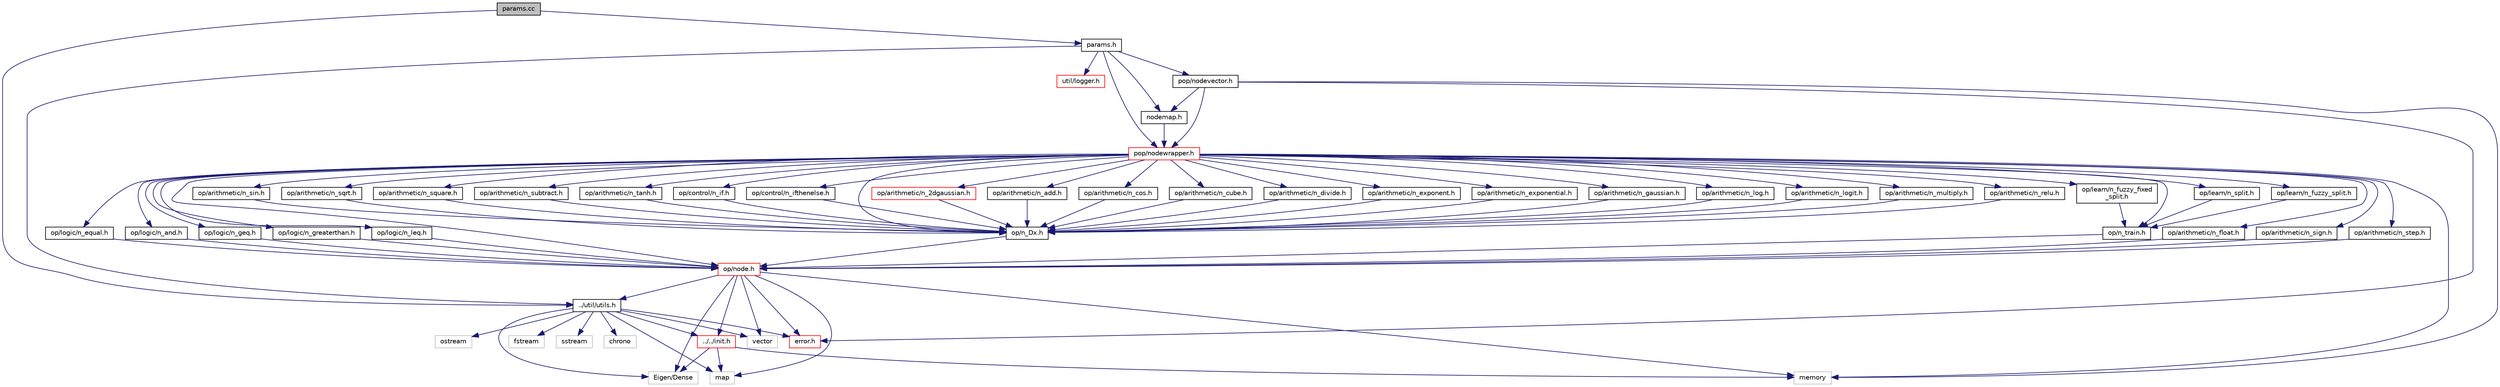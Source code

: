 digraph "params.cc"
{
 // LATEX_PDF_SIZE
  edge [fontname="Helvetica",fontsize="10",labelfontname="Helvetica",labelfontsize="10"];
  node [fontname="Helvetica",fontsize="10",shape=record];
  Node1 [label="params.cc",height=0.2,width=0.4,color="black", fillcolor="grey75", style="filled", fontcolor="black",tooltip=" "];
  Node1 -> Node2 [color="midnightblue",fontsize="10",style="solid",fontname="Helvetica"];
  Node2 [label="params.h",height=0.2,width=0.4,color="black", fillcolor="white", style="filled",URL="$da/d33/params_8h.html",tooltip=" "];
  Node2 -> Node3 [color="midnightblue",fontsize="10",style="solid",fontname="Helvetica"];
  Node3 [label="pop/nodewrapper.h",height=0.2,width=0.4,color="red", fillcolor="white", style="filled",URL="$d1/dc6/nodewrapper_8h.html",tooltip=" "];
  Node3 -> Node4 [color="midnightblue",fontsize="10",style="solid",fontname="Helvetica"];
  Node4 [label="memory",height=0.2,width=0.4,color="grey75", fillcolor="white", style="filled",tooltip=" "];
  Node3 -> Node5 [color="midnightblue",fontsize="10",style="solid",fontname="Helvetica"];
  Node5 [label="op/node.h",height=0.2,width=0.4,color="red", fillcolor="white", style="filled",URL="$d1/d77/node_8h.html",tooltip=" "];
  Node5 -> Node6 [color="midnightblue",fontsize="10",style="solid",fontname="Helvetica"];
  Node6 [label="map",height=0.2,width=0.4,color="grey75", fillcolor="white", style="filled",tooltip=" "];
  Node5 -> Node4 [color="midnightblue",fontsize="10",style="solid",fontname="Helvetica"];
  Node5 -> Node7 [color="midnightblue",fontsize="10",style="solid",fontname="Helvetica"];
  Node7 [label="vector",height=0.2,width=0.4,color="grey75", fillcolor="white", style="filled",tooltip=" "];
  Node5 -> Node9 [color="midnightblue",fontsize="10",style="solid",fontname="Helvetica"];
  Node9 [label="Eigen/Dense",height=0.2,width=0.4,color="grey75", fillcolor="white", style="filled",tooltip=" "];
  Node5 -> Node10 [color="midnightblue",fontsize="10",style="solid",fontname="Helvetica"];
  Node10 [label="../../init.h",height=0.2,width=0.4,color="red", fillcolor="white", style="filled",URL="$d8/dc0/init_8h.html",tooltip=" "];
  Node10 -> Node9 [color="midnightblue",fontsize="10",style="solid",fontname="Helvetica"];
  Node10 -> Node4 [color="midnightblue",fontsize="10",style="solid",fontname="Helvetica"];
  Node10 -> Node6 [color="midnightblue",fontsize="10",style="solid",fontname="Helvetica"];
  Node5 -> Node47 [color="midnightblue",fontsize="10",style="solid",fontname="Helvetica"];
  Node47 [label="error.h",height=0.2,width=0.4,color="red", fillcolor="white", style="filled",URL="$da/d41/error_8h.html",tooltip=" "];
  Node5 -> Node43 [color="midnightblue",fontsize="10",style="solid",fontname="Helvetica"];
  Node43 [label="../util/utils.h",height=0.2,width=0.4,color="black", fillcolor="white", style="filled",URL="$d5/d60/utils_8h.html",tooltip=" "];
  Node43 -> Node9 [color="midnightblue",fontsize="10",style="solid",fontname="Helvetica"];
  Node43 -> Node7 [color="midnightblue",fontsize="10",style="solid",fontname="Helvetica"];
  Node43 -> Node44 [color="midnightblue",fontsize="10",style="solid",fontname="Helvetica"];
  Node44 [label="fstream",height=0.2,width=0.4,color="grey75", fillcolor="white", style="filled",tooltip=" "];
  Node43 -> Node45 [color="midnightblue",fontsize="10",style="solid",fontname="Helvetica"];
  Node45 [label="sstream",height=0.2,width=0.4,color="grey75", fillcolor="white", style="filled",tooltip=" "];
  Node43 -> Node46 [color="midnightblue",fontsize="10",style="solid",fontname="Helvetica"];
  Node46 [label="chrono",height=0.2,width=0.4,color="grey75", fillcolor="white", style="filled",tooltip=" "];
  Node43 -> Node40 [color="midnightblue",fontsize="10",style="solid",fontname="Helvetica"];
  Node40 [label="ostream",height=0.2,width=0.4,color="grey75", fillcolor="white", style="filled",tooltip=" "];
  Node43 -> Node6 [color="midnightblue",fontsize="10",style="solid",fontname="Helvetica"];
  Node43 -> Node10 [color="midnightblue",fontsize="10",style="solid",fontname="Helvetica"];
  Node43 -> Node47 [color="midnightblue",fontsize="10",style="solid",fontname="Helvetica"];
  Node3 -> Node51 [color="midnightblue",fontsize="10",style="solid",fontname="Helvetica"];
  Node51 [label="op/n_train.h",height=0.2,width=0.4,color="black", fillcolor="white", style="filled",URL="$d4/d7f/n__train_8h.html",tooltip=" "];
  Node51 -> Node5 [color="midnightblue",fontsize="10",style="solid",fontname="Helvetica"];
  Node3 -> Node52 [color="midnightblue",fontsize="10",style="solid",fontname="Helvetica"];
  Node52 [label="op/n_Dx.h",height=0.2,width=0.4,color="black", fillcolor="white", style="filled",URL="$d4/d6c/n__Dx_8h.html",tooltip=" "];
  Node52 -> Node5 [color="midnightblue",fontsize="10",style="solid",fontname="Helvetica"];
  Node3 -> Node53 [color="midnightblue",fontsize="10",style="solid",fontname="Helvetica"];
  Node53 [label="op/arithmetic/n_2dgaussian.h",height=0.2,width=0.4,color="red", fillcolor="white", style="filled",URL="$d8/d2e/n__2dgaussian_8h.html",tooltip=" "];
  Node53 -> Node52 [color="midnightblue",fontsize="10",style="solid",fontname="Helvetica"];
  Node3 -> Node54 [color="midnightblue",fontsize="10",style="solid",fontname="Helvetica"];
  Node54 [label="op/arithmetic/n_add.h",height=0.2,width=0.4,color="black", fillcolor="white", style="filled",URL="$d2/d00/n__add_8h.html",tooltip=" "];
  Node54 -> Node52 [color="midnightblue",fontsize="10",style="solid",fontname="Helvetica"];
  Node3 -> Node55 [color="midnightblue",fontsize="10",style="solid",fontname="Helvetica"];
  Node55 [label="op/arithmetic/n_cos.h",height=0.2,width=0.4,color="black", fillcolor="white", style="filled",URL="$d5/d42/n__cos_8h.html",tooltip=" "];
  Node55 -> Node52 [color="midnightblue",fontsize="10",style="solid",fontname="Helvetica"];
  Node3 -> Node56 [color="midnightblue",fontsize="10",style="solid",fontname="Helvetica"];
  Node56 [label="op/arithmetic/n_cube.h",height=0.2,width=0.4,color="black", fillcolor="white", style="filled",URL="$d4/dfb/n__cube_8h.html",tooltip=" "];
  Node56 -> Node52 [color="midnightblue",fontsize="10",style="solid",fontname="Helvetica"];
  Node3 -> Node57 [color="midnightblue",fontsize="10",style="solid",fontname="Helvetica"];
  Node57 [label="op/arithmetic/n_divide.h",height=0.2,width=0.4,color="black", fillcolor="white", style="filled",URL="$de/d0f/n__divide_8h.html",tooltip=" "];
  Node57 -> Node52 [color="midnightblue",fontsize="10",style="solid",fontname="Helvetica"];
  Node3 -> Node58 [color="midnightblue",fontsize="10",style="solid",fontname="Helvetica"];
  Node58 [label="op/arithmetic/n_exponent.h",height=0.2,width=0.4,color="black", fillcolor="white", style="filled",URL="$d0/d58/n__exponent_8h.html",tooltip=" "];
  Node58 -> Node52 [color="midnightblue",fontsize="10",style="solid",fontname="Helvetica"];
  Node3 -> Node59 [color="midnightblue",fontsize="10",style="solid",fontname="Helvetica"];
  Node59 [label="op/arithmetic/n_exponential.h",height=0.2,width=0.4,color="black", fillcolor="white", style="filled",URL="$d1/d37/n__exponential_8h.html",tooltip=" "];
  Node59 -> Node52 [color="midnightblue",fontsize="10",style="solid",fontname="Helvetica"];
  Node3 -> Node60 [color="midnightblue",fontsize="10",style="solid",fontname="Helvetica"];
  Node60 [label="op/arithmetic/n_float.h",height=0.2,width=0.4,color="black", fillcolor="white", style="filled",URL="$d7/d10/n__float_8h.html",tooltip=" "];
  Node60 -> Node5 [color="midnightblue",fontsize="10",style="solid",fontname="Helvetica"];
  Node3 -> Node61 [color="midnightblue",fontsize="10",style="solid",fontname="Helvetica"];
  Node61 [label="op/arithmetic/n_gaussian.h",height=0.2,width=0.4,color="black", fillcolor="white", style="filled",URL="$de/ddb/n__gaussian_8h.html",tooltip=" "];
  Node61 -> Node52 [color="midnightblue",fontsize="10",style="solid",fontname="Helvetica"];
  Node3 -> Node62 [color="midnightblue",fontsize="10",style="solid",fontname="Helvetica"];
  Node62 [label="op/arithmetic/n_log.h",height=0.2,width=0.4,color="black", fillcolor="white", style="filled",URL="$d2/db4/n__log_8h.html",tooltip=" "];
  Node62 -> Node52 [color="midnightblue",fontsize="10",style="solid",fontname="Helvetica"];
  Node3 -> Node63 [color="midnightblue",fontsize="10",style="solid",fontname="Helvetica"];
  Node63 [label="op/arithmetic/n_logit.h",height=0.2,width=0.4,color="black", fillcolor="white", style="filled",URL="$d2/dd5/n__logit_8h.html",tooltip=" "];
  Node63 -> Node52 [color="midnightblue",fontsize="10",style="solid",fontname="Helvetica"];
  Node3 -> Node64 [color="midnightblue",fontsize="10",style="solid",fontname="Helvetica"];
  Node64 [label="op/arithmetic/n_multiply.h",height=0.2,width=0.4,color="black", fillcolor="white", style="filled",URL="$d8/dd4/n__multiply_8h.html",tooltip=" "];
  Node64 -> Node52 [color="midnightblue",fontsize="10",style="solid",fontname="Helvetica"];
  Node3 -> Node65 [color="midnightblue",fontsize="10",style="solid",fontname="Helvetica"];
  Node65 [label="op/arithmetic/n_relu.h",height=0.2,width=0.4,color="black", fillcolor="white", style="filled",URL="$da/ddf/n__relu_8h.html",tooltip=" "];
  Node65 -> Node52 [color="midnightblue",fontsize="10",style="solid",fontname="Helvetica"];
  Node3 -> Node66 [color="midnightblue",fontsize="10",style="solid",fontname="Helvetica"];
  Node66 [label="op/arithmetic/n_sign.h",height=0.2,width=0.4,color="black", fillcolor="white", style="filled",URL="$df/da6/n__sign_8h.html",tooltip=" "];
  Node66 -> Node5 [color="midnightblue",fontsize="10",style="solid",fontname="Helvetica"];
  Node3 -> Node67 [color="midnightblue",fontsize="10",style="solid",fontname="Helvetica"];
  Node67 [label="op/arithmetic/n_sin.h",height=0.2,width=0.4,color="black", fillcolor="white", style="filled",URL="$d9/da4/n__sin_8h.html",tooltip=" "];
  Node67 -> Node52 [color="midnightblue",fontsize="10",style="solid",fontname="Helvetica"];
  Node3 -> Node68 [color="midnightblue",fontsize="10",style="solid",fontname="Helvetica"];
  Node68 [label="op/arithmetic/n_sqrt.h",height=0.2,width=0.4,color="black", fillcolor="white", style="filled",URL="$d9/d44/n__sqrt_8h.html",tooltip=" "];
  Node68 -> Node52 [color="midnightblue",fontsize="10",style="solid",fontname="Helvetica"];
  Node3 -> Node69 [color="midnightblue",fontsize="10",style="solid",fontname="Helvetica"];
  Node69 [label="op/arithmetic/n_square.h",height=0.2,width=0.4,color="black", fillcolor="white", style="filled",URL="$df/df1/n__square_8h.html",tooltip=" "];
  Node69 -> Node52 [color="midnightblue",fontsize="10",style="solid",fontname="Helvetica"];
  Node3 -> Node70 [color="midnightblue",fontsize="10",style="solid",fontname="Helvetica"];
  Node70 [label="op/arithmetic/n_step.h",height=0.2,width=0.4,color="black", fillcolor="white", style="filled",URL="$d3/d77/n__step_8h.html",tooltip=" "];
  Node70 -> Node5 [color="midnightblue",fontsize="10",style="solid",fontname="Helvetica"];
  Node3 -> Node71 [color="midnightblue",fontsize="10",style="solid",fontname="Helvetica"];
  Node71 [label="op/arithmetic/n_subtract.h",height=0.2,width=0.4,color="black", fillcolor="white", style="filled",URL="$d3/dd6/n__subtract_8h.html",tooltip=" "];
  Node71 -> Node52 [color="midnightblue",fontsize="10",style="solid",fontname="Helvetica"];
  Node3 -> Node72 [color="midnightblue",fontsize="10",style="solid",fontname="Helvetica"];
  Node72 [label="op/arithmetic/n_tanh.h",height=0.2,width=0.4,color="black", fillcolor="white", style="filled",URL="$de/df1/n__tanh_8h.html",tooltip=" "];
  Node72 -> Node52 [color="midnightblue",fontsize="10",style="solid",fontname="Helvetica"];
  Node3 -> Node73 [color="midnightblue",fontsize="10",style="solid",fontname="Helvetica"];
  Node73 [label="op/control/n_if.h",height=0.2,width=0.4,color="black", fillcolor="white", style="filled",URL="$db/dac/n__if_8h.html",tooltip=" "];
  Node73 -> Node52 [color="midnightblue",fontsize="10",style="solid",fontname="Helvetica"];
  Node3 -> Node74 [color="midnightblue",fontsize="10",style="solid",fontname="Helvetica"];
  Node74 [label="op/control/n_ifthenelse.h",height=0.2,width=0.4,color="black", fillcolor="white", style="filled",URL="$db/dbb/n__ifthenelse_8h.html",tooltip=" "];
  Node74 -> Node52 [color="midnightblue",fontsize="10",style="solid",fontname="Helvetica"];
  Node3 -> Node75 [color="midnightblue",fontsize="10",style="solid",fontname="Helvetica"];
  Node75 [label="op/learn/n_split.h",height=0.2,width=0.4,color="black", fillcolor="white", style="filled",URL="$d3/d59/n__split_8h.html",tooltip=" "];
  Node75 -> Node51 [color="midnightblue",fontsize="10",style="solid",fontname="Helvetica"];
  Node3 -> Node76 [color="midnightblue",fontsize="10",style="solid",fontname="Helvetica"];
  Node76 [label="op/learn/n_fuzzy_split.h",height=0.2,width=0.4,color="black", fillcolor="white", style="filled",URL="$d5/dee/n__fuzzy__split_8h.html",tooltip=" "];
  Node76 -> Node51 [color="midnightblue",fontsize="10",style="solid",fontname="Helvetica"];
  Node3 -> Node77 [color="midnightblue",fontsize="10",style="solid",fontname="Helvetica"];
  Node77 [label="op/learn/n_fuzzy_fixed\l_split.h",height=0.2,width=0.4,color="black", fillcolor="white", style="filled",URL="$dc/d31/n__fuzzy__fixed__split_8h.html",tooltip=" "];
  Node77 -> Node51 [color="midnightblue",fontsize="10",style="solid",fontname="Helvetica"];
  Node3 -> Node78 [color="midnightblue",fontsize="10",style="solid",fontname="Helvetica"];
  Node78 [label="op/logic/n_and.h",height=0.2,width=0.4,color="black", fillcolor="white", style="filled",URL="$d0/df3/n__and_8h.html",tooltip=" "];
  Node78 -> Node5 [color="midnightblue",fontsize="10",style="solid",fontname="Helvetica"];
  Node3 -> Node79 [color="midnightblue",fontsize="10",style="solid",fontname="Helvetica"];
  Node79 [label="op/logic/n_equal.h",height=0.2,width=0.4,color="black", fillcolor="white", style="filled",URL="$df/d53/n__equal_8h.html",tooltip=" "];
  Node79 -> Node5 [color="midnightblue",fontsize="10",style="solid",fontname="Helvetica"];
  Node3 -> Node80 [color="midnightblue",fontsize="10",style="solid",fontname="Helvetica"];
  Node80 [label="op/logic/n_geq.h",height=0.2,width=0.4,color="black", fillcolor="white", style="filled",URL="$d8/d5b/n__geq_8h.html",tooltip=" "];
  Node80 -> Node5 [color="midnightblue",fontsize="10",style="solid",fontname="Helvetica"];
  Node3 -> Node81 [color="midnightblue",fontsize="10",style="solid",fontname="Helvetica"];
  Node81 [label="op/logic/n_greaterthan.h",height=0.2,width=0.4,color="black", fillcolor="white", style="filled",URL="$d6/d75/n__greaterthan_8h.html",tooltip=" "];
  Node81 -> Node5 [color="midnightblue",fontsize="10",style="solid",fontname="Helvetica"];
  Node3 -> Node82 [color="midnightblue",fontsize="10",style="solid",fontname="Helvetica"];
  Node82 [label="op/logic/n_leq.h",height=0.2,width=0.4,color="black", fillcolor="white", style="filled",URL="$da/dff/n__leq_8h.html",tooltip=" "];
  Node82 -> Node5 [color="midnightblue",fontsize="10",style="solid",fontname="Helvetica"];
  Node2 -> Node100 [color="midnightblue",fontsize="10",style="solid",fontname="Helvetica"];
  Node100 [label="pop/nodevector.h",height=0.2,width=0.4,color="black", fillcolor="white", style="filled",URL="$da/dbc/nodevector_8h.html",tooltip=" "];
  Node100 -> Node4 [color="midnightblue",fontsize="10",style="solid",fontname="Helvetica"];
  Node100 -> Node3 [color="midnightblue",fontsize="10",style="solid",fontname="Helvetica"];
  Node100 -> Node101 [color="midnightblue",fontsize="10",style="solid",fontname="Helvetica"];
  Node101 [label="nodemap.h",height=0.2,width=0.4,color="black", fillcolor="white", style="filled",URL="$d2/da0/nodemap_8h.html",tooltip=" "];
  Node101 -> Node3 [color="midnightblue",fontsize="10",style="solid",fontname="Helvetica"];
  Node100 -> Node47 [color="midnightblue",fontsize="10",style="solid",fontname="Helvetica"];
  Node2 -> Node102 [color="midnightblue",fontsize="10",style="solid",fontname="Helvetica"];
  Node102 [label="util/logger.h",height=0.2,width=0.4,color="red", fillcolor="white", style="filled",URL="$d1/d8c/logger_8h.html",tooltip=" "];
  Node2 -> Node43 [color="midnightblue",fontsize="10",style="solid",fontname="Helvetica"];
  Node2 -> Node101 [color="midnightblue",fontsize="10",style="solid",fontname="Helvetica"];
  Node1 -> Node43 [color="midnightblue",fontsize="10",style="solid",fontname="Helvetica"];
}
